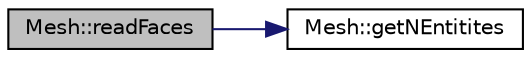digraph "Mesh::readFaces"
{
 // LATEX_PDF_SIZE
  edge [fontname="Helvetica",fontsize="10",labelfontname="Helvetica",labelfontsize="10"];
  node [fontname="Helvetica",fontsize="10",shape=record];
  rankdir="LR";
  Node1 [label="Mesh::readFaces",height=0.2,width=0.4,color="black", fillcolor="grey75", style="filled", fontcolor="black",tooltip=" "];
  Node1 -> Node2 [color="midnightblue",fontsize="10",style="solid",fontname="Helvetica"];
  Node2 [label="Mesh::getNEntitites",height=0.2,width=0.4,color="black", fillcolor="white", style="filled",URL="$classMesh.html#af397c5929deb631f4bade90092b002fe",tooltip=" "];
}
